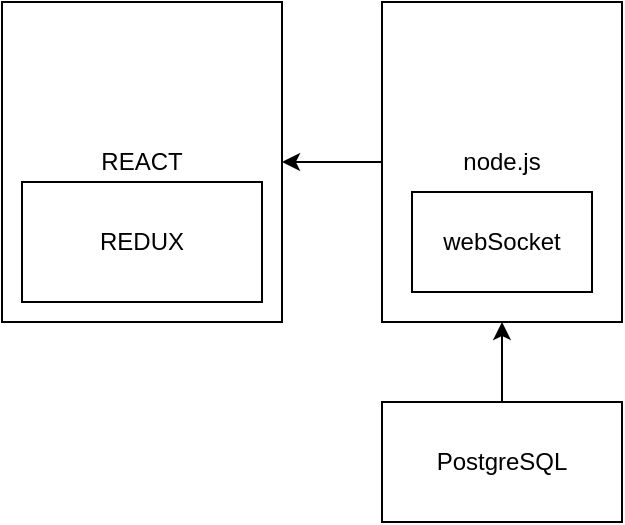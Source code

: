 <mxfile version="24.2.0" type="device">
  <diagram name="Страница — 1" id="03Coh9SCqXKfolqBL-Bg">
    <mxGraphModel dx="712" dy="745" grid="1" gridSize="10" guides="1" tooltips="1" connect="1" arrows="1" fold="1" page="1" pageScale="1" pageWidth="2339" pageHeight="3300" math="0" shadow="0">
      <root>
        <mxCell id="0" />
        <mxCell id="1" parent="0" />
        <mxCell id="xQFLp70TQq-CVulNl5eg-1" value="REACT" style="rounded=0;whiteSpace=wrap;html=1;" vertex="1" parent="1">
          <mxGeometry x="300" y="140" width="140" height="160" as="geometry" />
        </mxCell>
        <mxCell id="xQFLp70TQq-CVulNl5eg-2" value="REDUX" style="rounded=0;whiteSpace=wrap;html=1;" vertex="1" parent="1">
          <mxGeometry x="310" y="230" width="120" height="60" as="geometry" />
        </mxCell>
        <mxCell id="xQFLp70TQq-CVulNl5eg-5" style="edgeStyle=orthogonalEdgeStyle;rounded=0;orthogonalLoop=1;jettySize=auto;html=1;entryX=1;entryY=0.5;entryDx=0;entryDy=0;" edge="1" parent="1" source="xQFLp70TQq-CVulNl5eg-3" target="xQFLp70TQq-CVulNl5eg-1">
          <mxGeometry relative="1" as="geometry" />
        </mxCell>
        <mxCell id="xQFLp70TQq-CVulNl5eg-3" value="node.js" style="rounded=0;whiteSpace=wrap;html=1;" vertex="1" parent="1">
          <mxGeometry x="490" y="140" width="120" height="160" as="geometry" />
        </mxCell>
        <mxCell id="xQFLp70TQq-CVulNl5eg-4" value="webSocket" style="rounded=0;whiteSpace=wrap;html=1;" vertex="1" parent="1">
          <mxGeometry x="505" y="235" width="90" height="50" as="geometry" />
        </mxCell>
        <mxCell id="xQFLp70TQq-CVulNl5eg-7" style="edgeStyle=orthogonalEdgeStyle;rounded=0;orthogonalLoop=1;jettySize=auto;html=1;entryX=0.5;entryY=1;entryDx=0;entryDy=0;" edge="1" parent="1" source="xQFLp70TQq-CVulNl5eg-6" target="xQFLp70TQq-CVulNl5eg-3">
          <mxGeometry relative="1" as="geometry" />
        </mxCell>
        <mxCell id="xQFLp70TQq-CVulNl5eg-6" value="PostgreSQL" style="rounded=0;whiteSpace=wrap;html=1;" vertex="1" parent="1">
          <mxGeometry x="490" y="340" width="120" height="60" as="geometry" />
        </mxCell>
      </root>
    </mxGraphModel>
  </diagram>
</mxfile>
